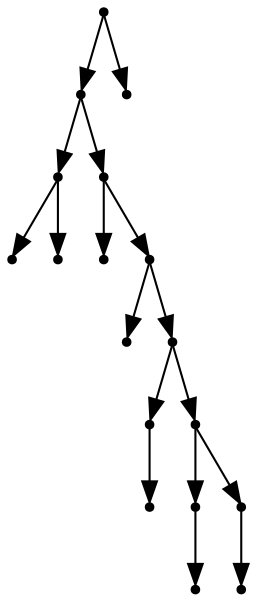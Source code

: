 digraph {
  17 [shape=point];
  15 [shape=point];
  2 [shape=point];
  0 [shape=point];
  1 [shape=point];
  14 [shape=point];
  3 [shape=point];
  13 [shape=point];
  4 [shape=point];
  12 [shape=point];
  6 [shape=point];
  5 [shape=point];
  11 [shape=point];
  8 [shape=point];
  7 [shape=point];
  10 [shape=point];
  9 [shape=point];
  16 [shape=point];
17 -> 15;
15 -> 2;
2 -> 0;
2 -> 1;
15 -> 14;
14 -> 3;
14 -> 13;
13 -> 4;
13 -> 12;
12 -> 6;
6 -> 5;
12 -> 11;
11 -> 8;
8 -> 7;
11 -> 10;
10 -> 9;
17 -> 16;
}
